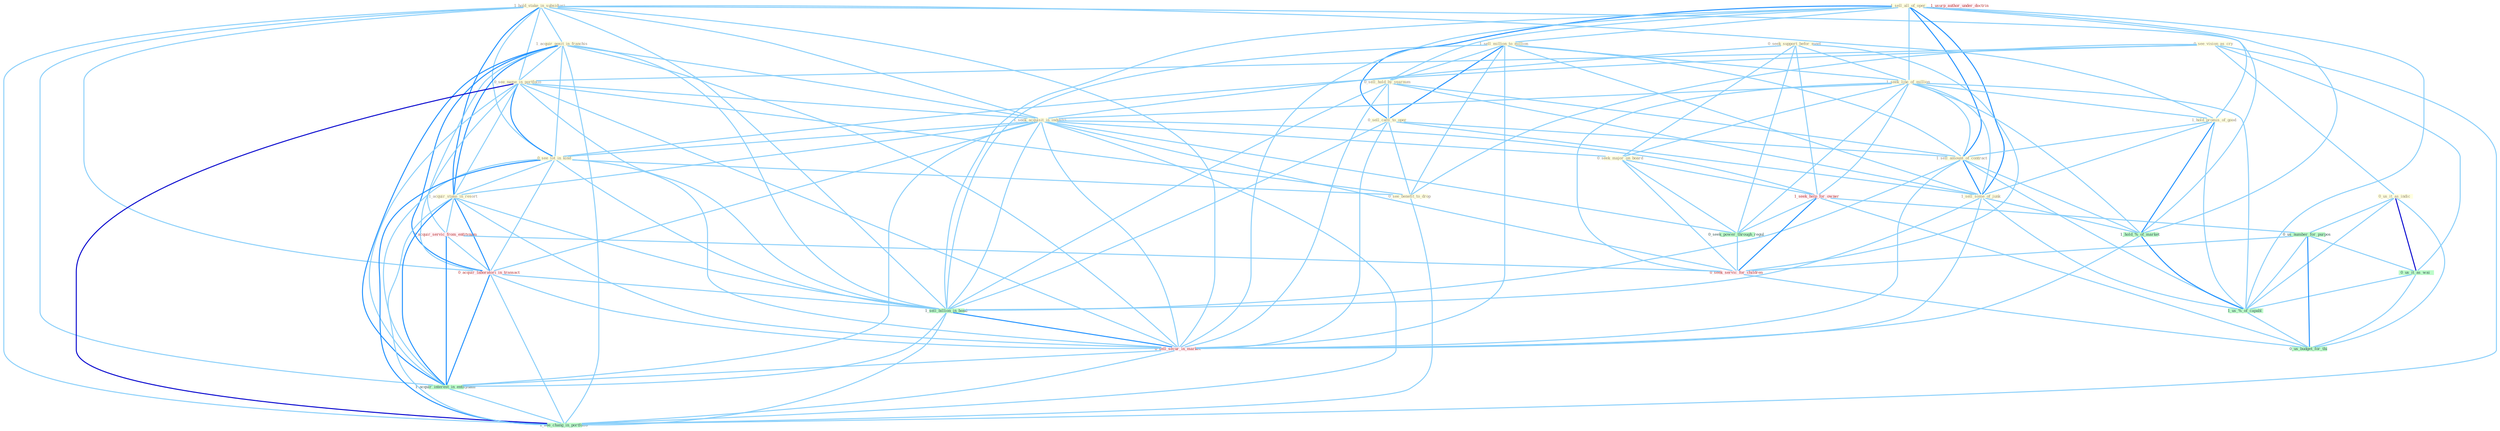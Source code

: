 Graph G{ 
    node
    [shape=polygon,style=filled,width=.5,height=.06,color="#BDFCC9",fixedsize=true,fontsize=4,
    fontcolor="#2f4f4f"];
    {node
    [color="#ffffe0", fontcolor="#8b7d6b"] "1_hold_stake_in_subsidiari " "0_seek_support_befor_meet " "1_sell_all_of_oper " "1_sell_million_to_million " "1_acquir_posit_in_franchis " "0_see_vision_as_cry " "0_see_name_in_portfolio " "1_seek_line_of_million " "0_us_it_as_indic " "0_sell_hold_by_yearnum " "0_sell_cattl_to_oper " "1_hold_promis_of_good " "1_seek_acquisit_in_industri " "0_see_lot_in_kind " "1_sell_amount_of_contract " "1_acquir_stake_in_resort " "0_see_benefit_to_drop " "0_seek_major_on_board " "1_sell_some_of_junk "}
{node [color="#fff0f5", fontcolor="#b22222"] "1_seek_help_for_owner " "0_acquir_servic_from_entitynam " "0_acquir_laboratori_in_transact " "1_usurp_author_under_doctrin " "0_sell_secur_in_market " "0_seek_servic_for_children "}
edge [color="#B0E2FF"];

	"1_hold_stake_in_subsidiari " -- "1_acquir_posit_in_franchis " [w="1", color="#87cefa" ];
	"1_hold_stake_in_subsidiari " -- "0_see_name_in_portfolio " [w="1", color="#87cefa" ];
	"1_hold_stake_in_subsidiari " -- "1_hold_promis_of_good " [w="1", color="#87cefa" ];
	"1_hold_stake_in_subsidiari " -- "1_seek_acquisit_in_industri " [w="1", color="#87cefa" ];
	"1_hold_stake_in_subsidiari " -- "0_see_lot_in_kind " [w="1", color="#87cefa" ];
	"1_hold_stake_in_subsidiari " -- "1_acquir_stake_in_resort " [w="2", color="#1e90ff" , len=0.8];
	"1_hold_stake_in_subsidiari " -- "1_hold_%_of_market " [w="1", color="#87cefa" ];
	"1_hold_stake_in_subsidiari " -- "0_acquir_laboratori_in_transact " [w="1", color="#87cefa" ];
	"1_hold_stake_in_subsidiari " -- "1_sell_billion_in_bond " [w="1", color="#87cefa" ];
	"1_hold_stake_in_subsidiari " -- "0_sell_secur_in_market " [w="1", color="#87cefa" ];
	"1_hold_stake_in_subsidiari " -- "1_acquir_interest_in_entitynam " [w="1", color="#87cefa" ];
	"1_hold_stake_in_subsidiari " -- "1_see_chang_in_portfolio " [w="1", color="#87cefa" ];
	"0_seek_support_befor_meet " -- "1_seek_line_of_million " [w="1", color="#87cefa" ];
	"0_seek_support_befor_meet " -- "1_seek_acquisit_in_industri " [w="1", color="#87cefa" ];
	"0_seek_support_befor_meet " -- "0_seek_major_on_board " [w="1", color="#87cefa" ];
	"0_seek_support_befor_meet " -- "1_seek_help_for_owner " [w="1", color="#87cefa" ];
	"0_seek_support_befor_meet " -- "0_seek_power_through_regul " [w="1", color="#87cefa" ];
	"0_seek_support_befor_meet " -- "0_seek_servic_for_children " [w="1", color="#87cefa" ];
	"1_sell_all_of_oper " -- "1_sell_million_to_million " [w="1", color="#87cefa" ];
	"1_sell_all_of_oper " -- "1_seek_line_of_million " [w="1", color="#87cefa" ];
	"1_sell_all_of_oper " -- "0_sell_hold_by_yearnum " [w="1", color="#87cefa" ];
	"1_sell_all_of_oper " -- "0_sell_cattl_to_oper " [w="2", color="#1e90ff" , len=0.8];
	"1_sell_all_of_oper " -- "1_hold_promis_of_good " [w="1", color="#87cefa" ];
	"1_sell_all_of_oper " -- "1_sell_amount_of_contract " [w="2", color="#1e90ff" , len=0.8];
	"1_sell_all_of_oper " -- "1_sell_some_of_junk " [w="2", color="#1e90ff" , len=0.8];
	"1_sell_all_of_oper " -- "1_hold_%_of_market " [w="1", color="#87cefa" ];
	"1_sell_all_of_oper " -- "1_sell_billion_in_bond " [w="1", color="#87cefa" ];
	"1_sell_all_of_oper " -- "1_us_%_of_capabl " [w="1", color="#87cefa" ];
	"1_sell_all_of_oper " -- "0_sell_secur_in_market " [w="1", color="#87cefa" ];
	"1_sell_million_to_million " -- "1_seek_line_of_million " [w="1", color="#87cefa" ];
	"1_sell_million_to_million " -- "0_sell_hold_by_yearnum " [w="1", color="#87cefa" ];
	"1_sell_million_to_million " -- "0_sell_cattl_to_oper " [w="2", color="#1e90ff" , len=0.8];
	"1_sell_million_to_million " -- "1_sell_amount_of_contract " [w="1", color="#87cefa" ];
	"1_sell_million_to_million " -- "0_see_benefit_to_drop " [w="1", color="#87cefa" ];
	"1_sell_million_to_million " -- "1_sell_some_of_junk " [w="1", color="#87cefa" ];
	"1_sell_million_to_million " -- "1_sell_billion_in_bond " [w="1", color="#87cefa" ];
	"1_sell_million_to_million " -- "0_sell_secur_in_market " [w="1", color="#87cefa" ];
	"1_acquir_posit_in_franchis " -- "0_see_name_in_portfolio " [w="1", color="#87cefa" ];
	"1_acquir_posit_in_franchis " -- "1_seek_acquisit_in_industri " [w="1", color="#87cefa" ];
	"1_acquir_posit_in_franchis " -- "0_see_lot_in_kind " [w="1", color="#87cefa" ];
	"1_acquir_posit_in_franchis " -- "1_acquir_stake_in_resort " [w="2", color="#1e90ff" , len=0.8];
	"1_acquir_posit_in_franchis " -- "0_acquir_servic_from_entitynam " [w="1", color="#87cefa" ];
	"1_acquir_posit_in_franchis " -- "0_acquir_laboratori_in_transact " [w="2", color="#1e90ff" , len=0.8];
	"1_acquir_posit_in_franchis " -- "1_sell_billion_in_bond " [w="1", color="#87cefa" ];
	"1_acquir_posit_in_franchis " -- "0_sell_secur_in_market " [w="1", color="#87cefa" ];
	"1_acquir_posit_in_franchis " -- "1_acquir_interest_in_entitynam " [w="2", color="#1e90ff" , len=0.8];
	"1_acquir_posit_in_franchis " -- "1_see_chang_in_portfolio " [w="1", color="#87cefa" ];
	"0_see_vision_as_cry " -- "0_see_name_in_portfolio " [w="1", color="#87cefa" ];
	"0_see_vision_as_cry " -- "0_us_it_as_indic " [w="1", color="#87cefa" ];
	"0_see_vision_as_cry " -- "0_see_lot_in_kind " [w="1", color="#87cefa" ];
	"0_see_vision_as_cry " -- "0_see_benefit_to_drop " [w="1", color="#87cefa" ];
	"0_see_vision_as_cry " -- "0_us_it_as_wai " [w="1", color="#87cefa" ];
	"0_see_vision_as_cry " -- "1_see_chang_in_portfolio " [w="1", color="#87cefa" ];
	"0_see_name_in_portfolio " -- "1_seek_acquisit_in_industri " [w="1", color="#87cefa" ];
	"0_see_name_in_portfolio " -- "0_see_lot_in_kind " [w="2", color="#1e90ff" , len=0.8];
	"0_see_name_in_portfolio " -- "1_acquir_stake_in_resort " [w="1", color="#87cefa" ];
	"0_see_name_in_portfolio " -- "0_see_benefit_to_drop " [w="1", color="#87cefa" ];
	"0_see_name_in_portfolio " -- "0_acquir_laboratori_in_transact " [w="1", color="#87cefa" ];
	"0_see_name_in_portfolio " -- "1_sell_billion_in_bond " [w="1", color="#87cefa" ];
	"0_see_name_in_portfolio " -- "0_sell_secur_in_market " [w="1", color="#87cefa" ];
	"0_see_name_in_portfolio " -- "1_acquir_interest_in_entitynam " [w="1", color="#87cefa" ];
	"0_see_name_in_portfolio " -- "1_see_chang_in_portfolio " [w="3", color="#0000cd" , len=0.6];
	"1_seek_line_of_million " -- "1_hold_promis_of_good " [w="1", color="#87cefa" ];
	"1_seek_line_of_million " -- "1_seek_acquisit_in_industri " [w="1", color="#87cefa" ];
	"1_seek_line_of_million " -- "1_sell_amount_of_contract " [w="1", color="#87cefa" ];
	"1_seek_line_of_million " -- "0_seek_major_on_board " [w="1", color="#87cefa" ];
	"1_seek_line_of_million " -- "1_sell_some_of_junk " [w="1", color="#87cefa" ];
	"1_seek_line_of_million " -- "1_seek_help_for_owner " [w="1", color="#87cefa" ];
	"1_seek_line_of_million " -- "1_hold_%_of_market " [w="1", color="#87cefa" ];
	"1_seek_line_of_million " -- "0_seek_power_through_regul " [w="1", color="#87cefa" ];
	"1_seek_line_of_million " -- "1_us_%_of_capabl " [w="1", color="#87cefa" ];
	"1_seek_line_of_million " -- "0_seek_servic_for_children " [w="1", color="#87cefa" ];
	"0_us_it_as_indic " -- "0_us_number_for_purpos " [w="1", color="#87cefa" ];
	"0_us_it_as_indic " -- "0_us_it_as_wai " [w="3", color="#0000cd" , len=0.6];
	"0_us_it_as_indic " -- "1_us_%_of_capabl " [w="1", color="#87cefa" ];
	"0_us_it_as_indic " -- "0_us_budget_for_thi " [w="1", color="#87cefa" ];
	"0_sell_hold_by_yearnum " -- "0_sell_cattl_to_oper " [w="1", color="#87cefa" ];
	"0_sell_hold_by_yearnum " -- "1_sell_amount_of_contract " [w="1", color="#87cefa" ];
	"0_sell_hold_by_yearnum " -- "1_sell_some_of_junk " [w="1", color="#87cefa" ];
	"0_sell_hold_by_yearnum " -- "1_sell_billion_in_bond " [w="1", color="#87cefa" ];
	"0_sell_hold_by_yearnum " -- "0_sell_secur_in_market " [w="1", color="#87cefa" ];
	"0_sell_cattl_to_oper " -- "1_sell_amount_of_contract " [w="1", color="#87cefa" ];
	"0_sell_cattl_to_oper " -- "0_see_benefit_to_drop " [w="1", color="#87cefa" ];
	"0_sell_cattl_to_oper " -- "1_sell_some_of_junk " [w="1", color="#87cefa" ];
	"0_sell_cattl_to_oper " -- "1_sell_billion_in_bond " [w="1", color="#87cefa" ];
	"0_sell_cattl_to_oper " -- "0_sell_secur_in_market " [w="1", color="#87cefa" ];
	"1_hold_promis_of_good " -- "1_sell_amount_of_contract " [w="1", color="#87cefa" ];
	"1_hold_promis_of_good " -- "1_sell_some_of_junk " [w="1", color="#87cefa" ];
	"1_hold_promis_of_good " -- "1_hold_%_of_market " [w="2", color="#1e90ff" , len=0.8];
	"1_hold_promis_of_good " -- "1_us_%_of_capabl " [w="1", color="#87cefa" ];
	"1_seek_acquisit_in_industri " -- "0_see_lot_in_kind " [w="1", color="#87cefa" ];
	"1_seek_acquisit_in_industri " -- "1_acquir_stake_in_resort " [w="1", color="#87cefa" ];
	"1_seek_acquisit_in_industri " -- "0_seek_major_on_board " [w="1", color="#87cefa" ];
	"1_seek_acquisit_in_industri " -- "1_seek_help_for_owner " [w="1", color="#87cefa" ];
	"1_seek_acquisit_in_industri " -- "0_seek_power_through_regul " [w="1", color="#87cefa" ];
	"1_seek_acquisit_in_industri " -- "0_acquir_laboratori_in_transact " [w="1", color="#87cefa" ];
	"1_seek_acquisit_in_industri " -- "1_sell_billion_in_bond " [w="1", color="#87cefa" ];
	"1_seek_acquisit_in_industri " -- "0_sell_secur_in_market " [w="1", color="#87cefa" ];
	"1_seek_acquisit_in_industri " -- "1_acquir_interest_in_entitynam " [w="1", color="#87cefa" ];
	"1_seek_acquisit_in_industri " -- "0_seek_servic_for_children " [w="1", color="#87cefa" ];
	"1_seek_acquisit_in_industri " -- "1_see_chang_in_portfolio " [w="1", color="#87cefa" ];
	"0_see_lot_in_kind " -- "1_acquir_stake_in_resort " [w="1", color="#87cefa" ];
	"0_see_lot_in_kind " -- "0_see_benefit_to_drop " [w="1", color="#87cefa" ];
	"0_see_lot_in_kind " -- "0_acquir_laboratori_in_transact " [w="1", color="#87cefa" ];
	"0_see_lot_in_kind " -- "1_sell_billion_in_bond " [w="1", color="#87cefa" ];
	"0_see_lot_in_kind " -- "0_sell_secur_in_market " [w="1", color="#87cefa" ];
	"0_see_lot_in_kind " -- "1_acquir_interest_in_entitynam " [w="1", color="#87cefa" ];
	"0_see_lot_in_kind " -- "1_see_chang_in_portfolio " [w="2", color="#1e90ff" , len=0.8];
	"1_sell_amount_of_contract " -- "1_sell_some_of_junk " [w="2", color="#1e90ff" , len=0.8];
	"1_sell_amount_of_contract " -- "1_hold_%_of_market " [w="1", color="#87cefa" ];
	"1_sell_amount_of_contract " -- "1_sell_billion_in_bond " [w="1", color="#87cefa" ];
	"1_sell_amount_of_contract " -- "1_us_%_of_capabl " [w="1", color="#87cefa" ];
	"1_sell_amount_of_contract " -- "0_sell_secur_in_market " [w="1", color="#87cefa" ];
	"1_acquir_stake_in_resort " -- "0_acquir_servic_from_entitynam " [w="1", color="#87cefa" ];
	"1_acquir_stake_in_resort " -- "0_acquir_laboratori_in_transact " [w="2", color="#1e90ff" , len=0.8];
	"1_acquir_stake_in_resort " -- "1_sell_billion_in_bond " [w="1", color="#87cefa" ];
	"1_acquir_stake_in_resort " -- "0_sell_secur_in_market " [w="1", color="#87cefa" ];
	"1_acquir_stake_in_resort " -- "1_acquir_interest_in_entitynam " [w="2", color="#1e90ff" , len=0.8];
	"1_acquir_stake_in_resort " -- "1_see_chang_in_portfolio " [w="1", color="#87cefa" ];
	"0_see_benefit_to_drop " -- "1_see_chang_in_portfolio " [w="1", color="#87cefa" ];
	"0_seek_major_on_board " -- "1_seek_help_for_owner " [w="1", color="#87cefa" ];
	"0_seek_major_on_board " -- "0_seek_power_through_regul " [w="1", color="#87cefa" ];
	"0_seek_major_on_board " -- "0_seek_servic_for_children " [w="1", color="#87cefa" ];
	"1_sell_some_of_junk " -- "1_hold_%_of_market " [w="1", color="#87cefa" ];
	"1_sell_some_of_junk " -- "1_sell_billion_in_bond " [w="1", color="#87cefa" ];
	"1_sell_some_of_junk " -- "1_us_%_of_capabl " [w="1", color="#87cefa" ];
	"1_sell_some_of_junk " -- "0_sell_secur_in_market " [w="1", color="#87cefa" ];
	"1_seek_help_for_owner " -- "0_seek_power_through_regul " [w="1", color="#87cefa" ];
	"1_seek_help_for_owner " -- "0_us_number_for_purpos " [w="1", color="#87cefa" ];
	"1_seek_help_for_owner " -- "0_seek_servic_for_children " [w="2", color="#1e90ff" , len=0.8];
	"1_seek_help_for_owner " -- "0_us_budget_for_thi " [w="1", color="#87cefa" ];
	"0_acquir_servic_from_entitynam " -- "0_acquir_laboratori_in_transact " [w="1", color="#87cefa" ];
	"0_acquir_servic_from_entitynam " -- "1_acquir_interest_in_entitynam " [w="2", color="#1e90ff" , len=0.8];
	"0_acquir_servic_from_entitynam " -- "0_seek_servic_for_children " [w="1", color="#87cefa" ];
	"1_hold_%_of_market " -- "1_us_%_of_capabl " [w="2", color="#1e90ff" , len=0.8];
	"1_hold_%_of_market " -- "0_sell_secur_in_market " [w="1", color="#87cefa" ];
	"0_seek_power_through_regul " -- "0_seek_servic_for_children " [w="1", color="#87cefa" ];
	"0_us_number_for_purpos " -- "0_us_it_as_wai " [w="1", color="#87cefa" ];
	"0_us_number_for_purpos " -- "1_us_%_of_capabl " [w="1", color="#87cefa" ];
	"0_us_number_for_purpos " -- "0_seek_servic_for_children " [w="1", color="#87cefa" ];
	"0_us_number_for_purpos " -- "0_us_budget_for_thi " [w="2", color="#1e90ff" , len=0.8];
	"0_acquir_laboratori_in_transact " -- "1_sell_billion_in_bond " [w="1", color="#87cefa" ];
	"0_acquir_laboratori_in_transact " -- "0_sell_secur_in_market " [w="1", color="#87cefa" ];
	"0_acquir_laboratori_in_transact " -- "1_acquir_interest_in_entitynam " [w="2", color="#1e90ff" , len=0.8];
	"0_acquir_laboratori_in_transact " -- "1_see_chang_in_portfolio " [w="1", color="#87cefa" ];
	"1_sell_billion_in_bond " -- "0_sell_secur_in_market " [w="2", color="#1e90ff" , len=0.8];
	"1_sell_billion_in_bond " -- "1_acquir_interest_in_entitynam " [w="1", color="#87cefa" ];
	"1_sell_billion_in_bond " -- "1_see_chang_in_portfolio " [w="1", color="#87cefa" ];
	"0_us_it_as_wai " -- "1_us_%_of_capabl " [w="1", color="#87cefa" ];
	"0_us_it_as_wai " -- "0_us_budget_for_thi " [w="1", color="#87cefa" ];
	"1_us_%_of_capabl " -- "0_us_budget_for_thi " [w="1", color="#87cefa" ];
	"0_sell_secur_in_market " -- "1_acquir_interest_in_entitynam " [w="1", color="#87cefa" ];
	"0_sell_secur_in_market " -- "1_see_chang_in_portfolio " [w="1", color="#87cefa" ];
	"1_acquir_interest_in_entitynam " -- "1_see_chang_in_portfolio " [w="1", color="#87cefa" ];
	"0_seek_servic_for_children " -- "0_us_budget_for_thi " [w="1", color="#87cefa" ];
}